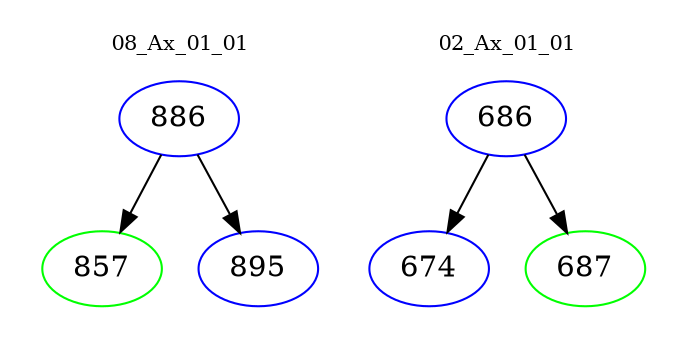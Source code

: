 digraph{
subgraph cluster_0 {
color = white
label = "08_Ax_01_01";
fontsize=10;
T0_886 [label="886", color="blue"]
T0_886 -> T0_857 [color="black"]
T0_857 [label="857", color="green"]
T0_886 -> T0_895 [color="black"]
T0_895 [label="895", color="blue"]
}
subgraph cluster_1 {
color = white
label = "02_Ax_01_01";
fontsize=10;
T1_686 [label="686", color="blue"]
T1_686 -> T1_674 [color="black"]
T1_674 [label="674", color="blue"]
T1_686 -> T1_687 [color="black"]
T1_687 [label="687", color="green"]
}
}
